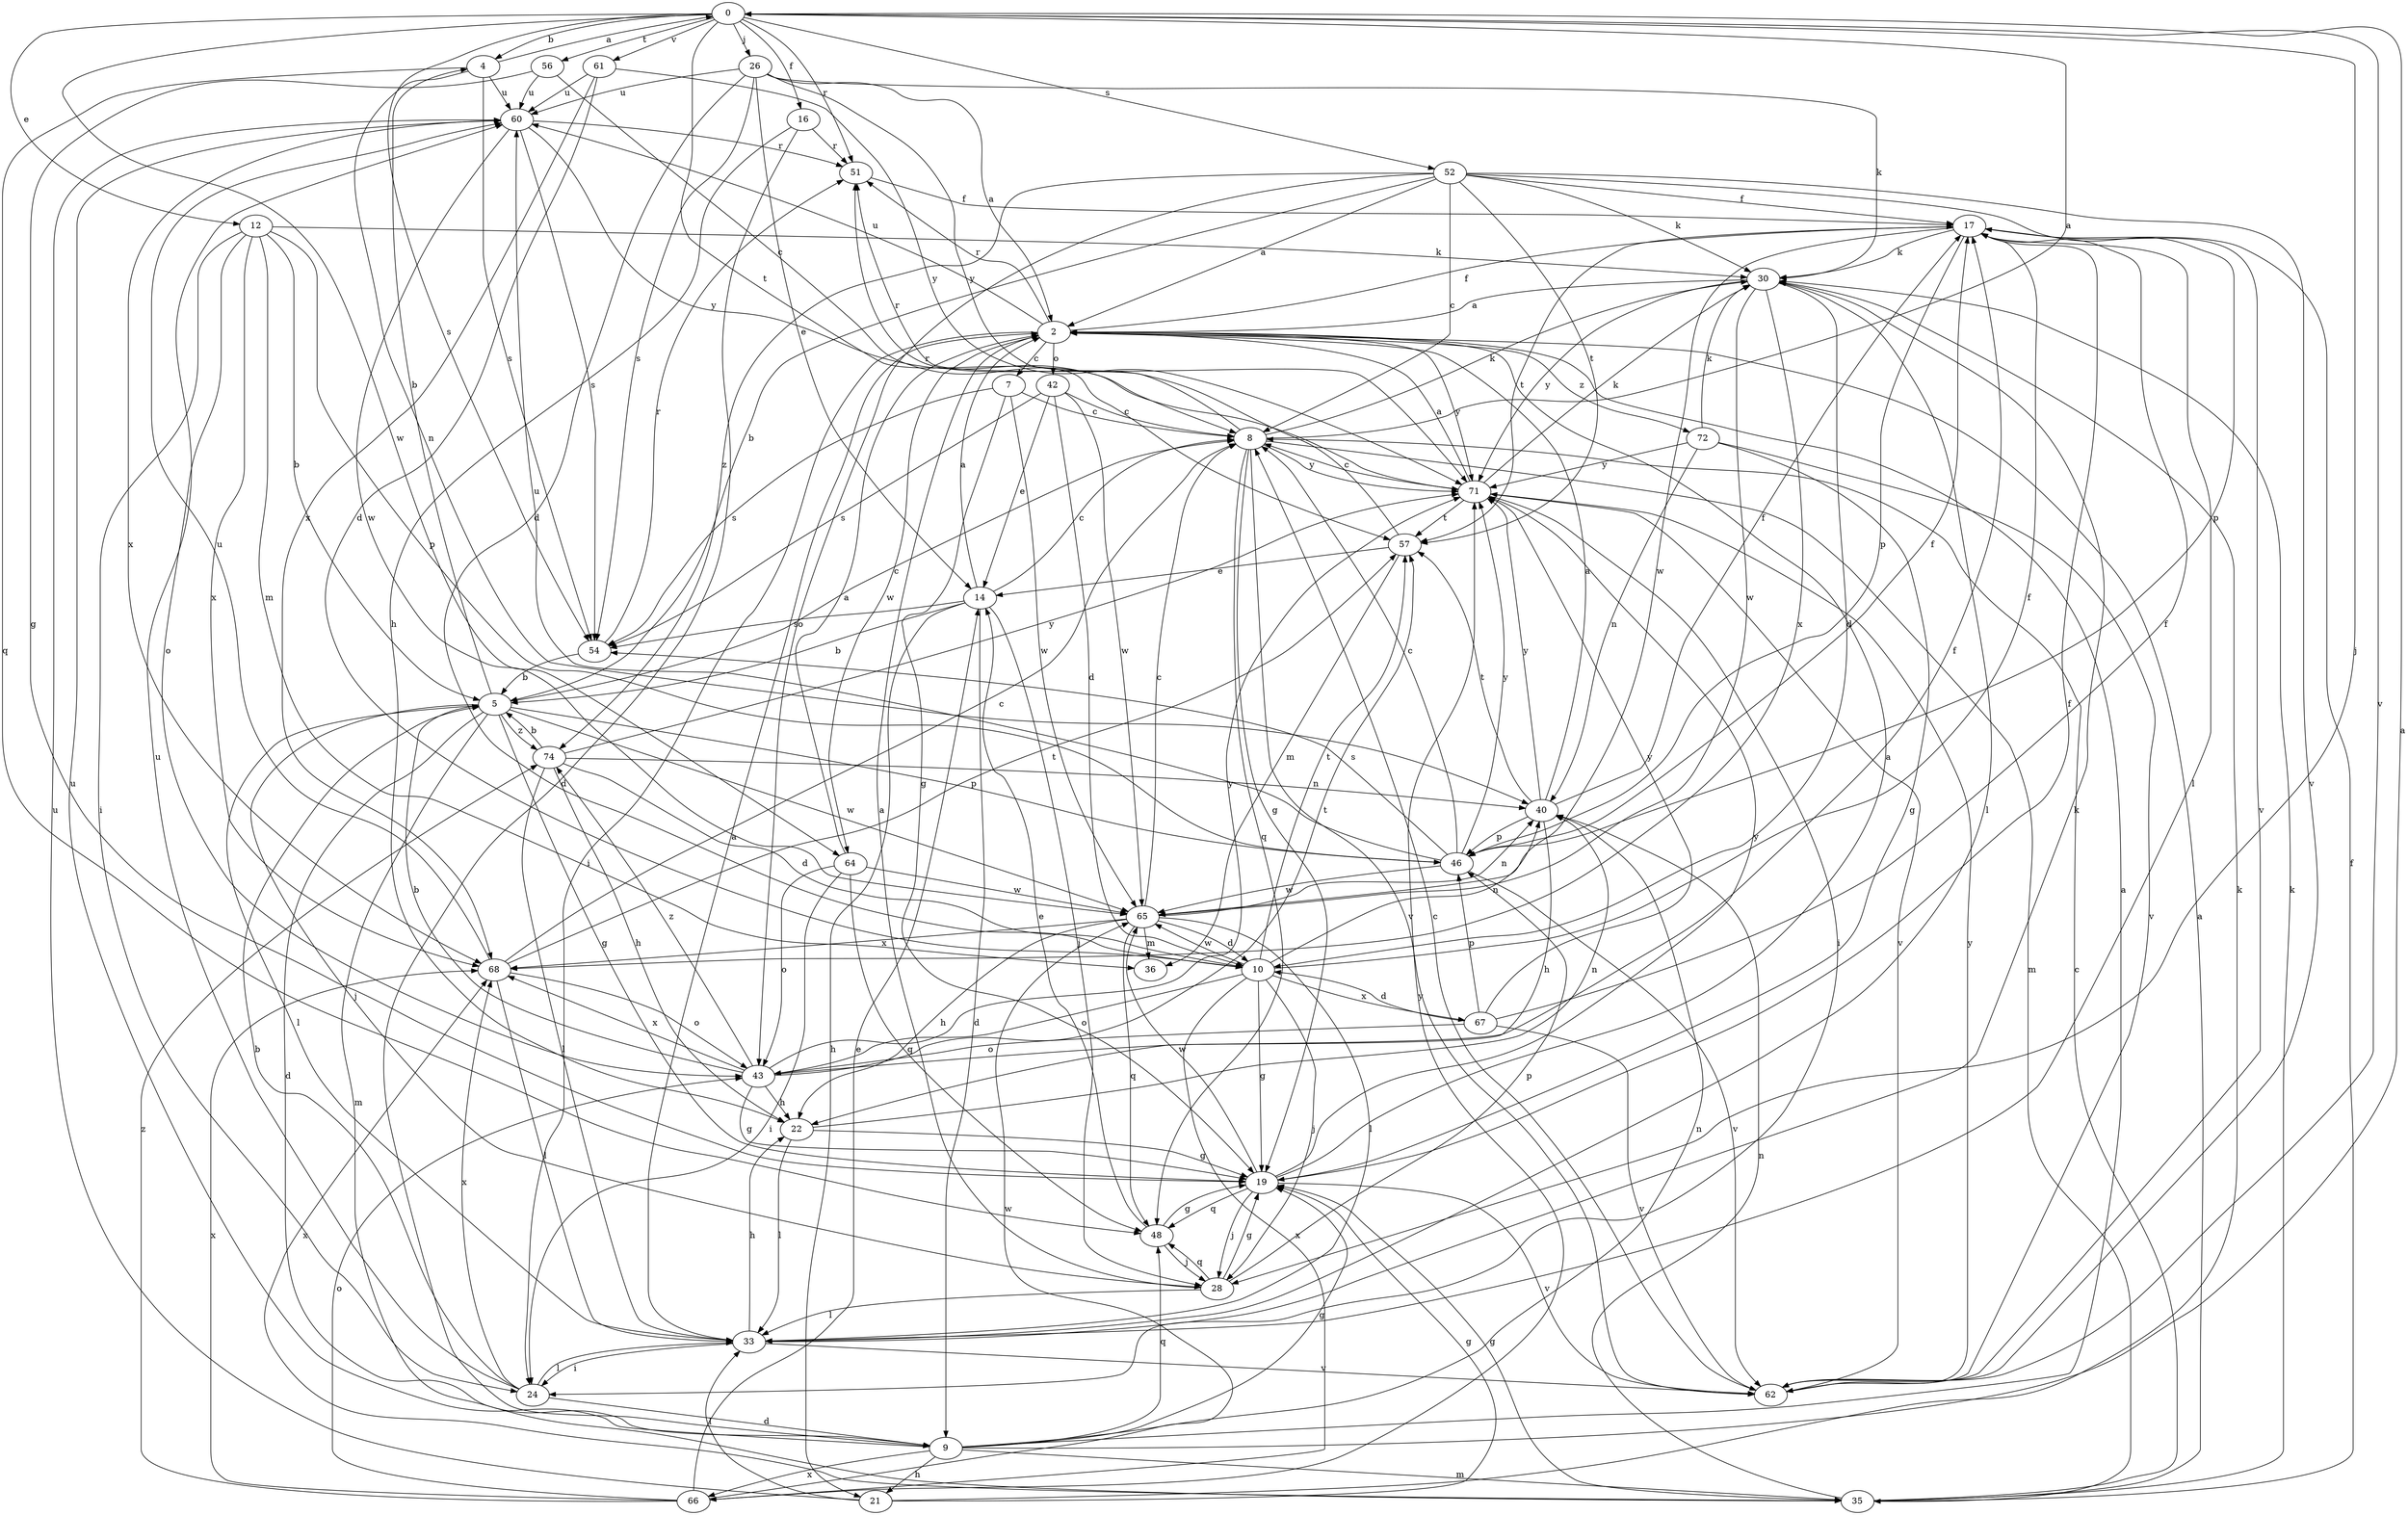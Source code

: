 strict digraph  {
0;
2;
4;
5;
7;
8;
9;
10;
12;
14;
16;
17;
19;
21;
22;
24;
26;
28;
30;
33;
35;
36;
40;
42;
43;
46;
48;
51;
52;
54;
56;
57;
60;
61;
62;
64;
65;
66;
67;
68;
71;
72;
74;
0 -> 4  [label=b];
0 -> 12  [label=e];
0 -> 16  [label=f];
0 -> 26  [label=j];
0 -> 28  [label=j];
0 -> 51  [label=r];
0 -> 52  [label=s];
0 -> 54  [label=s];
0 -> 56  [label=t];
0 -> 57  [label=t];
0 -> 61  [label=v];
0 -> 62  [label=v];
0 -> 64  [label=w];
2 -> 7  [label=c];
2 -> 17  [label=f];
2 -> 24  [label=i];
2 -> 42  [label=o];
2 -> 51  [label=r];
2 -> 60  [label=u];
2 -> 64  [label=w];
2 -> 71  [label=y];
2 -> 72  [label=z];
4 -> 0  [label=a];
4 -> 40  [label=n];
4 -> 48  [label=q];
4 -> 54  [label=s];
4 -> 60  [label=u];
5 -> 4  [label=b];
5 -> 8  [label=c];
5 -> 9  [label=d];
5 -> 19  [label=g];
5 -> 28  [label=j];
5 -> 33  [label=l];
5 -> 35  [label=m];
5 -> 46  [label=p];
5 -> 65  [label=w];
5 -> 74  [label=z];
7 -> 8  [label=c];
7 -> 19  [label=g];
7 -> 54  [label=s];
7 -> 65  [label=w];
8 -> 0  [label=a];
8 -> 19  [label=g];
8 -> 30  [label=k];
8 -> 35  [label=m];
8 -> 48  [label=q];
8 -> 51  [label=r];
8 -> 62  [label=v];
8 -> 71  [label=y];
9 -> 0  [label=a];
9 -> 2  [label=a];
9 -> 19  [label=g];
9 -> 21  [label=h];
9 -> 35  [label=m];
9 -> 40  [label=n];
9 -> 48  [label=q];
9 -> 60  [label=u];
9 -> 66  [label=x];
10 -> 17  [label=f];
10 -> 19  [label=g];
10 -> 28  [label=j];
10 -> 40  [label=n];
10 -> 43  [label=o];
10 -> 57  [label=t];
10 -> 65  [label=w];
10 -> 66  [label=x];
10 -> 67  [label=x];
12 -> 5  [label=b];
12 -> 24  [label=i];
12 -> 30  [label=k];
12 -> 36  [label=m];
12 -> 43  [label=o];
12 -> 46  [label=p];
12 -> 68  [label=x];
14 -> 2  [label=a];
14 -> 5  [label=b];
14 -> 8  [label=c];
14 -> 9  [label=d];
14 -> 21  [label=h];
14 -> 28  [label=j];
14 -> 54  [label=s];
16 -> 9  [label=d];
16 -> 22  [label=h];
16 -> 51  [label=r];
17 -> 30  [label=k];
17 -> 33  [label=l];
17 -> 46  [label=p];
17 -> 57  [label=t];
17 -> 62  [label=v];
17 -> 65  [label=w];
19 -> 2  [label=a];
19 -> 17  [label=f];
19 -> 28  [label=j];
19 -> 48  [label=q];
19 -> 62  [label=v];
19 -> 65  [label=w];
19 -> 71  [label=y];
21 -> 19  [label=g];
21 -> 30  [label=k];
21 -> 33  [label=l];
21 -> 60  [label=u];
22 -> 19  [label=g];
22 -> 33  [label=l];
22 -> 40  [label=n];
24 -> 5  [label=b];
24 -> 9  [label=d];
24 -> 33  [label=l];
24 -> 60  [label=u];
24 -> 68  [label=x];
26 -> 2  [label=a];
26 -> 10  [label=d];
26 -> 14  [label=e];
26 -> 30  [label=k];
26 -> 54  [label=s];
26 -> 60  [label=u];
26 -> 71  [label=y];
28 -> 2  [label=a];
28 -> 19  [label=g];
28 -> 33  [label=l];
28 -> 46  [label=p];
28 -> 48  [label=q];
30 -> 2  [label=a];
30 -> 10  [label=d];
30 -> 33  [label=l];
30 -> 65  [label=w];
30 -> 68  [label=x];
30 -> 71  [label=y];
33 -> 2  [label=a];
33 -> 22  [label=h];
33 -> 24  [label=i];
33 -> 30  [label=k];
33 -> 62  [label=v];
35 -> 2  [label=a];
35 -> 8  [label=c];
35 -> 17  [label=f];
35 -> 19  [label=g];
35 -> 30  [label=k];
35 -> 40  [label=n];
35 -> 68  [label=x];
40 -> 2  [label=a];
40 -> 17  [label=f];
40 -> 22  [label=h];
40 -> 46  [label=p];
40 -> 57  [label=t];
40 -> 71  [label=y];
42 -> 8  [label=c];
42 -> 10  [label=d];
42 -> 14  [label=e];
42 -> 54  [label=s];
42 -> 65  [label=w];
43 -> 5  [label=b];
43 -> 17  [label=f];
43 -> 19  [label=g];
43 -> 22  [label=h];
43 -> 57  [label=t];
43 -> 68  [label=x];
43 -> 71  [label=y];
43 -> 74  [label=z];
46 -> 8  [label=c];
46 -> 17  [label=f];
46 -> 54  [label=s];
46 -> 60  [label=u];
46 -> 62  [label=v];
46 -> 65  [label=w];
46 -> 71  [label=y];
48 -> 14  [label=e];
48 -> 19  [label=g];
48 -> 28  [label=j];
51 -> 17  [label=f];
52 -> 2  [label=a];
52 -> 5  [label=b];
52 -> 8  [label=c];
52 -> 17  [label=f];
52 -> 30  [label=k];
52 -> 43  [label=o];
52 -> 46  [label=p];
52 -> 57  [label=t];
52 -> 62  [label=v];
52 -> 74  [label=z];
54 -> 5  [label=b];
54 -> 51  [label=r];
56 -> 8  [label=c];
56 -> 19  [label=g];
56 -> 60  [label=u];
57 -> 14  [label=e];
57 -> 36  [label=m];
57 -> 51  [label=r];
60 -> 51  [label=r];
60 -> 54  [label=s];
60 -> 65  [label=w];
60 -> 68  [label=x];
60 -> 71  [label=y];
61 -> 10  [label=d];
61 -> 60  [label=u];
61 -> 68  [label=x];
61 -> 71  [label=y];
62 -> 8  [label=c];
62 -> 71  [label=y];
64 -> 2  [label=a];
64 -> 24  [label=i];
64 -> 43  [label=o];
64 -> 48  [label=q];
64 -> 65  [label=w];
65 -> 8  [label=c];
65 -> 10  [label=d];
65 -> 22  [label=h];
65 -> 33  [label=l];
65 -> 36  [label=m];
65 -> 40  [label=n];
65 -> 48  [label=q];
65 -> 68  [label=x];
66 -> 14  [label=e];
66 -> 43  [label=o];
66 -> 65  [label=w];
66 -> 68  [label=x];
66 -> 71  [label=y];
66 -> 74  [label=z];
67 -> 10  [label=d];
67 -> 17  [label=f];
67 -> 43  [label=o];
67 -> 46  [label=p];
67 -> 62  [label=v];
67 -> 71  [label=y];
68 -> 8  [label=c];
68 -> 33  [label=l];
68 -> 43  [label=o];
68 -> 57  [label=t];
68 -> 60  [label=u];
71 -> 2  [label=a];
71 -> 8  [label=c];
71 -> 24  [label=i];
71 -> 30  [label=k];
71 -> 57  [label=t];
71 -> 62  [label=v];
72 -> 19  [label=g];
72 -> 30  [label=k];
72 -> 40  [label=n];
72 -> 62  [label=v];
72 -> 71  [label=y];
74 -> 5  [label=b];
74 -> 10  [label=d];
74 -> 22  [label=h];
74 -> 33  [label=l];
74 -> 40  [label=n];
74 -> 71  [label=y];
}
